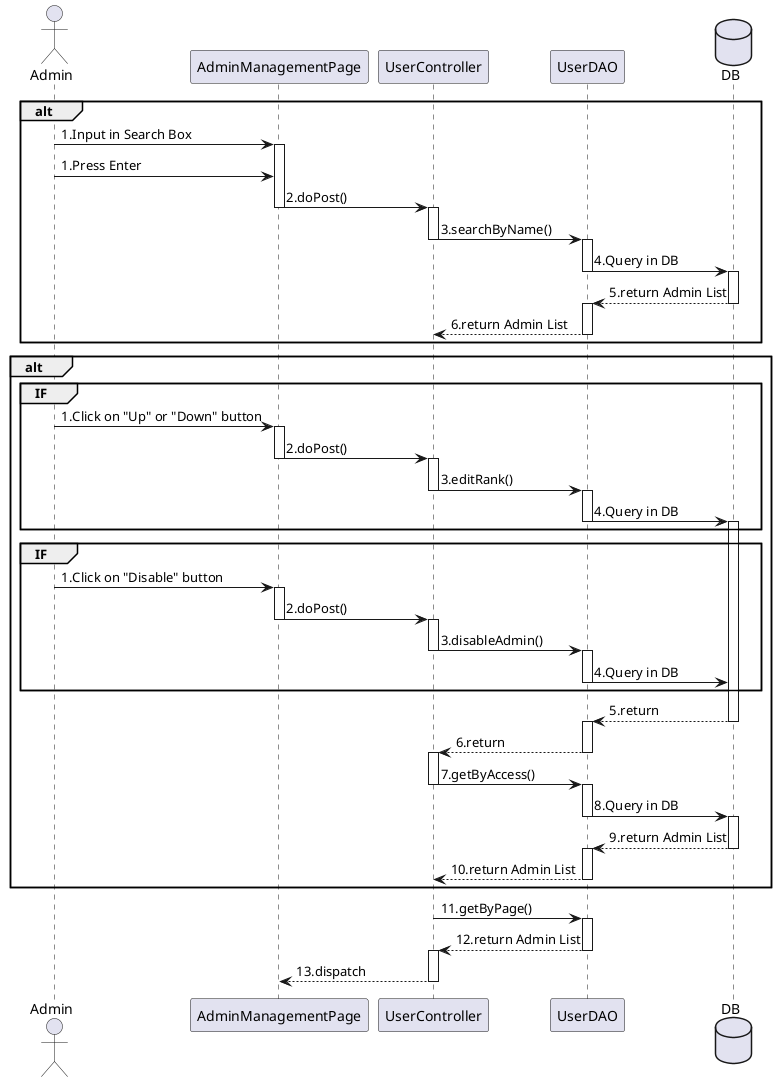 @startuml

actor       Admin
participant AdminManagementPage
participant UserController
participant UserDAO
database DB
alt
    Admin -> AdminManagementPage  ++: 1.Input in Search Box
    Admin -> AdminManagementPage  --: 1.Press Enter
    AdminManagementPage -> UserController  --++: 2.doPost()
    UserController -> UserDAO --++: 3.searchByName()
    UserDAO -> DB --++ : 4.Query in DB
    DB --> UserDAO --++: 5.return Admin List
    UserDAO --> UserController --: 6.return Admin List
end
alt
    group IF
        Admin -> AdminManagementPage  --++: 1.Click on "Up" or "Down" button
        AdminManagementPage -> UserController  --++: 2.doPost()
        UserController -> UserDAO --++: 3.editRank()
        UserDAO -> DB --++: 4.Query in DB
    end
    group IF
        Admin -> AdminManagementPage  --++: 1.Click on "Disable" button
        AdminManagementPage -> UserController  --++: 2.doPost()
        UserController -> UserDAO --++: 3.disableAdmin()
        UserDAO -> DB -- : 4.Query in DB
    end
    DB --> UserDAO --++: 5.return
    UserDAO --> UserController --++: 6.return
    UserController -> UserDAO --++: 7.getByAccess()
    UserDAO -> DB --++ : 8.Query in DB
    DB --> UserDAO --++: 9.return Admin List
    UserDAO --> UserController --: 10.return Admin List

end

UserController -> UserDAO --++: 11.getByPage()
UserDAO --> UserController --++: 12.return Admin List
UserController --> AdminManagementPage --: 13.dispatch


@enduml